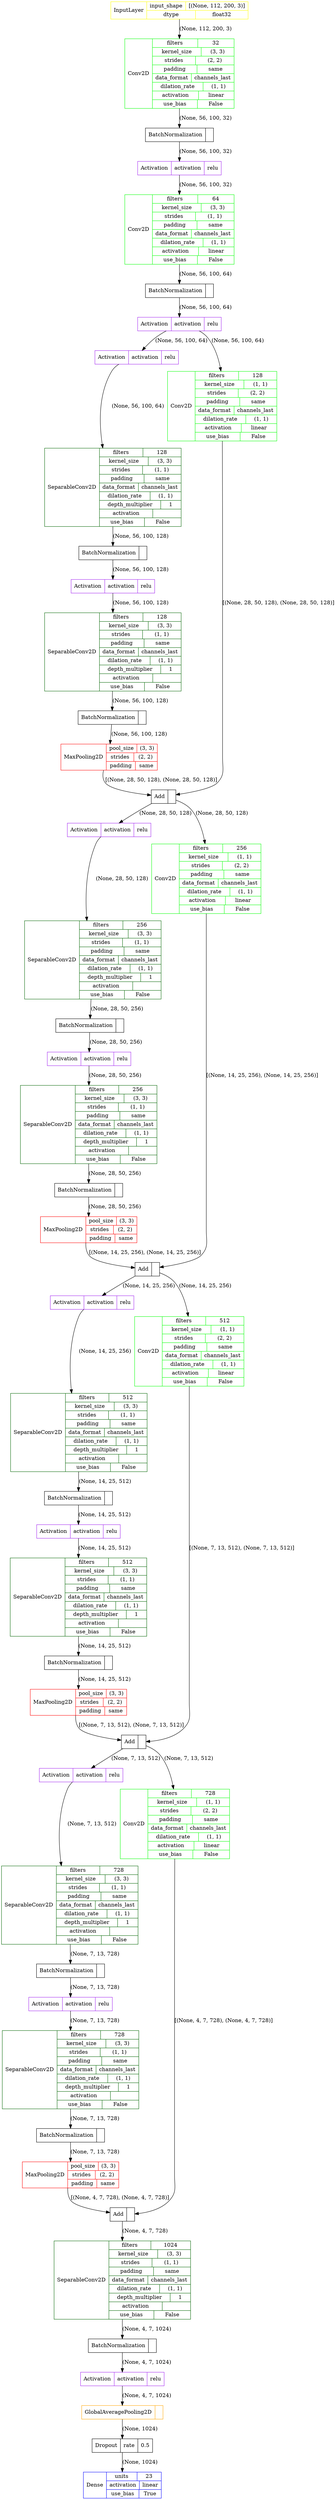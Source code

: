 digraph {
	input_1 [label="InputLayer|{{input_shape|[(None, 112, 200, 3)]}|{dtype|float32}}" color=yellow shape=record]
	conv2d [label="Conv2D|{{filters|32}|{kernel_size|(3, 3)}|{strides|(2, 2)}|{padding|same}|{data_format|channels_last}|{dilation_rate|(1, 1)}|{activation|linear}|{use_bias|False}}" color=green shape=record]
	input_1 -> conv2d [label="(None, 112, 200, 3)"]
	batch_normalization [label="BatchNormalization|{}" color=black shape=record]
	conv2d -> batch_normalization [label="(None, 56, 100, 32)"]
	activation [label="Activation|{{activation|relu}}" color=purple shape=record]
	batch_normalization -> activation [label="(None, 56, 100, 32)"]
	conv2d_1 [label="Conv2D|{{filters|64}|{kernel_size|(3, 3)}|{strides|(1, 1)}|{padding|same}|{data_format|channels_last}|{dilation_rate|(1, 1)}|{activation|linear}|{use_bias|False}}" color=green shape=record]
	activation -> conv2d_1 [label="(None, 56, 100, 32)"]
	batch_normalization_1 [label="BatchNormalization|{}" color=black shape=record]
	conv2d_1 -> batch_normalization_1 [label="(None, 56, 100, 64)"]
	activation_1 [label="Activation|{{activation|relu}}" color=purple shape=record]
	batch_normalization_1 -> activation_1 [label="(None, 56, 100, 64)"]
	activation_2 [label="Activation|{{activation|relu}}" color=purple shape=record]
	activation_1 -> activation_2 [label="(None, 56, 100, 64)"]
	separable_conv2d [label="SeparableConv2D|{{filters|128}|{kernel_size|(3, 3)}|{strides|(1, 1)}|{padding|same}|{data_format|channels_last}|{dilation_rate|(1, 1)}|{depth_multiplier|1}|{activation|<function linear at 0x7f52405bcf80>}|{use_bias|False}}" color=darkgreen shape=record]
	activation_2 -> separable_conv2d [label="(None, 56, 100, 64)"]
	batch_normalization_2 [label="BatchNormalization|{}" color=black shape=record]
	separable_conv2d -> batch_normalization_2 [label="(None, 56, 100, 128)"]
	activation_3 [label="Activation|{{activation|relu}}" color=purple shape=record]
	batch_normalization_2 -> activation_3 [label="(None, 56, 100, 128)"]
	separable_conv2d_1 [label="SeparableConv2D|{{filters|128}|{kernel_size|(3, 3)}|{strides|(1, 1)}|{padding|same}|{data_format|channels_last}|{dilation_rate|(1, 1)}|{depth_multiplier|1}|{activation|<function linear at 0x7f52405bcf80>}|{use_bias|False}}" color=darkgreen shape=record]
	activation_3 -> separable_conv2d_1 [label="(None, 56, 100, 128)"]
	batch_normalization_3 [label="BatchNormalization|{}" color=black shape=record]
	separable_conv2d_1 -> batch_normalization_3 [label="(None, 56, 100, 128)"]
	max_pooling2d [label="MaxPooling2D|{{pool_size|(3, 3)}|{strides|(2, 2)}|{padding|same}}" color=red shape=record]
	batch_normalization_3 -> max_pooling2d [label="(None, 56, 100, 128)"]
	conv2d_2 [label="Conv2D|{{filters|128}|{kernel_size|(1, 1)}|{strides|(2, 2)}|{padding|same}|{data_format|channels_last}|{dilation_rate|(1, 1)}|{activation|linear}|{use_bias|False}}" color=green shape=record]
	activation_1 -> conv2d_2 [label="(None, 56, 100, 64)"]
	add [label="Add|{}" color=black shape=record]
	max_pooling2d -> add [label="[(None, 28, 50, 128), (None, 28, 50, 128)]"]
	conv2d_2 -> add [label="[(None, 28, 50, 128), (None, 28, 50, 128)]"]
	activation_4 [label="Activation|{{activation|relu}}" color=purple shape=record]
	add -> activation_4 [label="(None, 28, 50, 128)"]
	separable_conv2d_2 [label="SeparableConv2D|{{filters|256}|{kernel_size|(3, 3)}|{strides|(1, 1)}|{padding|same}|{data_format|channels_last}|{dilation_rate|(1, 1)}|{depth_multiplier|1}|{activation|<function linear at 0x7f52405bcf80>}|{use_bias|False}}" color=darkgreen shape=record]
	activation_4 -> separable_conv2d_2 [label="(None, 28, 50, 128)"]
	batch_normalization_4 [label="BatchNormalization|{}" color=black shape=record]
	separable_conv2d_2 -> batch_normalization_4 [label="(None, 28, 50, 256)"]
	activation_5 [label="Activation|{{activation|relu}}" color=purple shape=record]
	batch_normalization_4 -> activation_5 [label="(None, 28, 50, 256)"]
	separable_conv2d_3 [label="SeparableConv2D|{{filters|256}|{kernel_size|(3, 3)}|{strides|(1, 1)}|{padding|same}|{data_format|channels_last}|{dilation_rate|(1, 1)}|{depth_multiplier|1}|{activation|<function linear at 0x7f52405bcf80>}|{use_bias|False}}" color=darkgreen shape=record]
	activation_5 -> separable_conv2d_3 [label="(None, 28, 50, 256)"]
	batch_normalization_5 [label="BatchNormalization|{}" color=black shape=record]
	separable_conv2d_3 -> batch_normalization_5 [label="(None, 28, 50, 256)"]
	max_pooling2d_1 [label="MaxPooling2D|{{pool_size|(3, 3)}|{strides|(2, 2)}|{padding|same}}" color=red shape=record]
	batch_normalization_5 -> max_pooling2d_1 [label="(None, 28, 50, 256)"]
	conv2d_3 [label="Conv2D|{{filters|256}|{kernel_size|(1, 1)}|{strides|(2, 2)}|{padding|same}|{data_format|channels_last}|{dilation_rate|(1, 1)}|{activation|linear}|{use_bias|False}}" color=green shape=record]
	add -> conv2d_3 [label="(None, 28, 50, 128)"]
	add_1 [label="Add|{}" color=black shape=record]
	max_pooling2d_1 -> add_1 [label="[(None, 14, 25, 256), (None, 14, 25, 256)]"]
	conv2d_3 -> add_1 [label="[(None, 14, 25, 256), (None, 14, 25, 256)]"]
	activation_6 [label="Activation|{{activation|relu}}" color=purple shape=record]
	add_1 -> activation_6 [label="(None, 14, 25, 256)"]
	separable_conv2d_4 [label="SeparableConv2D|{{filters|512}|{kernel_size|(3, 3)}|{strides|(1, 1)}|{padding|same}|{data_format|channels_last}|{dilation_rate|(1, 1)}|{depth_multiplier|1}|{activation|<function linear at 0x7f52405bcf80>}|{use_bias|False}}" color=darkgreen shape=record]
	activation_6 -> separable_conv2d_4 [label="(None, 14, 25, 256)"]
	batch_normalization_6 [label="BatchNormalization|{}" color=black shape=record]
	separable_conv2d_4 -> batch_normalization_6 [label="(None, 14, 25, 512)"]
	activation_7 [label="Activation|{{activation|relu}}" color=purple shape=record]
	batch_normalization_6 -> activation_7 [label="(None, 14, 25, 512)"]
	separable_conv2d_5 [label="SeparableConv2D|{{filters|512}|{kernel_size|(3, 3)}|{strides|(1, 1)}|{padding|same}|{data_format|channels_last}|{dilation_rate|(1, 1)}|{depth_multiplier|1}|{activation|<function linear at 0x7f52405bcf80>}|{use_bias|False}}" color=darkgreen shape=record]
	activation_7 -> separable_conv2d_5 [label="(None, 14, 25, 512)"]
	batch_normalization_7 [label="BatchNormalization|{}" color=black shape=record]
	separable_conv2d_5 -> batch_normalization_7 [label="(None, 14, 25, 512)"]
	max_pooling2d_2 [label="MaxPooling2D|{{pool_size|(3, 3)}|{strides|(2, 2)}|{padding|same}}" color=red shape=record]
	batch_normalization_7 -> max_pooling2d_2 [label="(None, 14, 25, 512)"]
	conv2d_4 [label="Conv2D|{{filters|512}|{kernel_size|(1, 1)}|{strides|(2, 2)}|{padding|same}|{data_format|channels_last}|{dilation_rate|(1, 1)}|{activation|linear}|{use_bias|False}}" color=green shape=record]
	add_1 -> conv2d_4 [label="(None, 14, 25, 256)"]
	add_2 [label="Add|{}" color=black shape=record]
	max_pooling2d_2 -> add_2 [label="[(None, 7, 13, 512), (None, 7, 13, 512)]"]
	conv2d_4 -> add_2 [label="[(None, 7, 13, 512), (None, 7, 13, 512)]"]
	activation_8 [label="Activation|{{activation|relu}}" color=purple shape=record]
	add_2 -> activation_8 [label="(None, 7, 13, 512)"]
	separable_conv2d_6 [label="SeparableConv2D|{{filters|728}|{kernel_size|(3, 3)}|{strides|(1, 1)}|{padding|same}|{data_format|channels_last}|{dilation_rate|(1, 1)}|{depth_multiplier|1}|{activation|<function linear at 0x7f52405bcf80>}|{use_bias|False}}" color=darkgreen shape=record]
	activation_8 -> separable_conv2d_6 [label="(None, 7, 13, 512)"]
	batch_normalization_8 [label="BatchNormalization|{}" color=black shape=record]
	separable_conv2d_6 -> batch_normalization_8 [label="(None, 7, 13, 728)"]
	activation_9 [label="Activation|{{activation|relu}}" color=purple shape=record]
	batch_normalization_8 -> activation_9 [label="(None, 7, 13, 728)"]
	separable_conv2d_7 [label="SeparableConv2D|{{filters|728}|{kernel_size|(3, 3)}|{strides|(1, 1)}|{padding|same}|{data_format|channels_last}|{dilation_rate|(1, 1)}|{depth_multiplier|1}|{activation|<function linear at 0x7f52405bcf80>}|{use_bias|False}}" color=darkgreen shape=record]
	activation_9 -> separable_conv2d_7 [label="(None, 7, 13, 728)"]
	batch_normalization_9 [label="BatchNormalization|{}" color=black shape=record]
	separable_conv2d_7 -> batch_normalization_9 [label="(None, 7, 13, 728)"]
	max_pooling2d_3 [label="MaxPooling2D|{{pool_size|(3, 3)}|{strides|(2, 2)}|{padding|same}}" color=red shape=record]
	batch_normalization_9 -> max_pooling2d_3 [label="(None, 7, 13, 728)"]
	conv2d_5 [label="Conv2D|{{filters|728}|{kernel_size|(1, 1)}|{strides|(2, 2)}|{padding|same}|{data_format|channels_last}|{dilation_rate|(1, 1)}|{activation|linear}|{use_bias|False}}" color=green shape=record]
	add_2 -> conv2d_5 [label="(None, 7, 13, 512)"]
	add_3 [label="Add|{}" color=black shape=record]
	max_pooling2d_3 -> add_3 [label="[(None, 4, 7, 728), (None, 4, 7, 728)]"]
	conv2d_5 -> add_3 [label="[(None, 4, 7, 728), (None, 4, 7, 728)]"]
	separable_conv2d_8 [label="SeparableConv2D|{{filters|1024}|{kernel_size|(3, 3)}|{strides|(1, 1)}|{padding|same}|{data_format|channels_last}|{dilation_rate|(1, 1)}|{depth_multiplier|1}|{activation|<function linear at 0x7f52405bcf80>}|{use_bias|False}}" color=darkgreen shape=record]
	add_3 -> separable_conv2d_8 [label="(None, 4, 7, 728)"]
	batch_normalization_10 [label="BatchNormalization|{}" color=black shape=record]
	separable_conv2d_8 -> batch_normalization_10 [label="(None, 4, 7, 1024)"]
	activation_10 [label="Activation|{{activation|relu}}" color=purple shape=record]
	batch_normalization_10 -> activation_10 [label="(None, 4, 7, 1024)"]
	global_average_pooling2d [label="GlobalAveragePooling2D|{}" color=orange shape=record]
	activation_10 -> global_average_pooling2d [label="(None, 4, 7, 1024)"]
	dropout [label="Dropout|{{rate|0.5}}" color=black shape=record]
	global_average_pooling2d -> dropout [label="(None, 1024)"]
	dense [label="Dense|{{units|23}|{activation|linear}|{use_bias|True}}" color=blue shape=record]
	dropout -> dense [label="(None, 1024)"]
}
